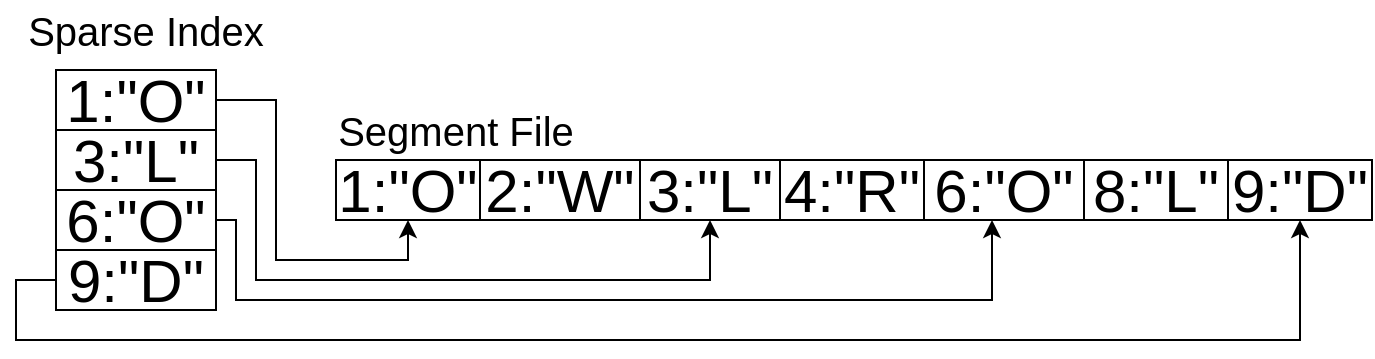 <mxfile version="20.8.20" type="device"><diagram name="Page-1" id="Tr5pcX7dUo8KBUelzqvQ"><mxGraphModel dx="1434" dy="707" grid="1" gridSize="10" guides="1" tooltips="1" connect="1" arrows="1" fold="1" page="1" pageScale="1" pageWidth="850" pageHeight="1100" math="0" shadow="0"><root><mxCell id="0"/><mxCell id="1" parent="0"/><mxCell id="DwPCdrsnk0RcD9e9dyw3-29" value="1:&quot;O&quot;" style="rounded=0;whiteSpace=wrap;html=1;fontSize=30;" vertex="1" parent="1"><mxGeometry x="250" y="540" width="72" height="30" as="geometry"/></mxCell><mxCell id="DwPCdrsnk0RcD9e9dyw3-30" value="2:&quot;W&quot;" style="rounded=0;whiteSpace=wrap;html=1;fontSize=30;" vertex="1" parent="1"><mxGeometry x="322" y="540" width="80" height="30" as="geometry"/></mxCell><mxCell id="DwPCdrsnk0RcD9e9dyw3-31" value="3:&quot;L&quot;" style="rounded=0;whiteSpace=wrap;html=1;fontSize=30;" vertex="1" parent="1"><mxGeometry x="402" y="540" width="70" height="30" as="geometry"/></mxCell><mxCell id="DwPCdrsnk0RcD9e9dyw3-32" value="4:&quot;R&quot;" style="rounded=0;whiteSpace=wrap;html=1;fontSize=30;" vertex="1" parent="1"><mxGeometry x="472" y="540" width="72" height="30" as="geometry"/></mxCell><mxCell id="DwPCdrsnk0RcD9e9dyw3-33" value="6:&quot;O&quot;" style="rounded=0;whiteSpace=wrap;html=1;fontSize=30;" vertex="1" parent="1"><mxGeometry x="544" y="540" width="80" height="30" as="geometry"/></mxCell><mxCell id="DwPCdrsnk0RcD9e9dyw3-34" value="8:&quot;L&quot;" style="rounded=0;whiteSpace=wrap;html=1;fontSize=30;" vertex="1" parent="1"><mxGeometry x="624" y="540" width="72" height="30" as="geometry"/></mxCell><mxCell id="DwPCdrsnk0RcD9e9dyw3-35" value="9:&quot;D&quot;" style="rounded=0;whiteSpace=wrap;html=1;fontSize=30;" vertex="1" parent="1"><mxGeometry x="696" y="540" width="72" height="30" as="geometry"/></mxCell><mxCell id="DwPCdrsnk0RcD9e9dyw3-36" value="Segment File" style="text;strokeColor=none;align=center;fillColor=none;html=1;verticalAlign=middle;whiteSpace=wrap;rounded=0;fontSize=20;" vertex="1" parent="1"><mxGeometry x="250" y="510" width="120" height="30" as="geometry"/></mxCell><mxCell id="DwPCdrsnk0RcD9e9dyw3-42" style="edgeStyle=orthogonalEdgeStyle;rounded=0;orthogonalLoop=1;jettySize=auto;html=1;entryX=0.5;entryY=1;entryDx=0;entryDy=0;fontSize=20;" edge="1" parent="1" source="DwPCdrsnk0RcD9e9dyw3-38" target="DwPCdrsnk0RcD9e9dyw3-29"><mxGeometry relative="1" as="geometry"/></mxCell><mxCell id="DwPCdrsnk0RcD9e9dyw3-38" value="1:&quot;O&quot;" style="rounded=0;whiteSpace=wrap;html=1;fontSize=30;" vertex="1" parent="1"><mxGeometry x="110" y="495" width="80" height="30" as="geometry"/></mxCell><mxCell id="DwPCdrsnk0RcD9e9dyw3-43" style="edgeStyle=orthogonalEdgeStyle;rounded=0;orthogonalLoop=1;jettySize=auto;html=1;entryX=0.5;entryY=1;entryDx=0;entryDy=0;fontSize=20;" edge="1" parent="1" source="DwPCdrsnk0RcD9e9dyw3-39" target="DwPCdrsnk0RcD9e9dyw3-31"><mxGeometry relative="1" as="geometry"><Array as="points"><mxPoint x="210" y="540"/><mxPoint x="210" y="600"/><mxPoint x="437" y="600"/></Array></mxGeometry></mxCell><mxCell id="DwPCdrsnk0RcD9e9dyw3-39" value="3:&quot;L&quot;" style="rounded=0;whiteSpace=wrap;html=1;fontSize=30;" vertex="1" parent="1"><mxGeometry x="110" y="525" width="80" height="30" as="geometry"/></mxCell><mxCell id="DwPCdrsnk0RcD9e9dyw3-44" style="edgeStyle=orthogonalEdgeStyle;rounded=0;orthogonalLoop=1;jettySize=auto;html=1;exitX=1;exitY=0.5;exitDx=0;exitDy=0;entryX=0.425;entryY=1;entryDx=0;entryDy=0;entryPerimeter=0;fontSize=20;" edge="1" parent="1" source="DwPCdrsnk0RcD9e9dyw3-40" target="DwPCdrsnk0RcD9e9dyw3-33"><mxGeometry relative="1" as="geometry"><Array as="points"><mxPoint x="200" y="570"/><mxPoint x="200" y="610"/><mxPoint x="578" y="610"/></Array></mxGeometry></mxCell><mxCell id="DwPCdrsnk0RcD9e9dyw3-40" value="6:&quot;O&quot;" style="rounded=0;whiteSpace=wrap;html=1;fontSize=30;" vertex="1" parent="1"><mxGeometry x="110" y="555" width="80" height="30" as="geometry"/></mxCell><mxCell id="DwPCdrsnk0RcD9e9dyw3-45" style="edgeStyle=orthogonalEdgeStyle;rounded=0;orthogonalLoop=1;jettySize=auto;html=1;exitX=0;exitY=0.5;exitDx=0;exitDy=0;entryX=0.5;entryY=1;entryDx=0;entryDy=0;fontSize=20;" edge="1" parent="1" source="DwPCdrsnk0RcD9e9dyw3-41" target="DwPCdrsnk0RcD9e9dyw3-35"><mxGeometry relative="1" as="geometry"><Array as="points"><mxPoint x="90" y="600"/><mxPoint x="90" y="630"/><mxPoint x="732" y="630"/></Array></mxGeometry></mxCell><mxCell id="DwPCdrsnk0RcD9e9dyw3-41" value="9:&quot;D&quot;" style="rounded=0;whiteSpace=wrap;html=1;fontSize=30;" vertex="1" parent="1"><mxGeometry x="110" y="585" width="80" height="30" as="geometry"/></mxCell><mxCell id="DwPCdrsnk0RcD9e9dyw3-46" value="Sparse Index" style="text;strokeColor=none;align=center;fillColor=none;html=1;verticalAlign=middle;whiteSpace=wrap;rounded=0;fontSize=20;" vertex="1" parent="1"><mxGeometry x="90" y="460" width="130" height="30" as="geometry"/></mxCell></root></mxGraphModel></diagram></mxfile>